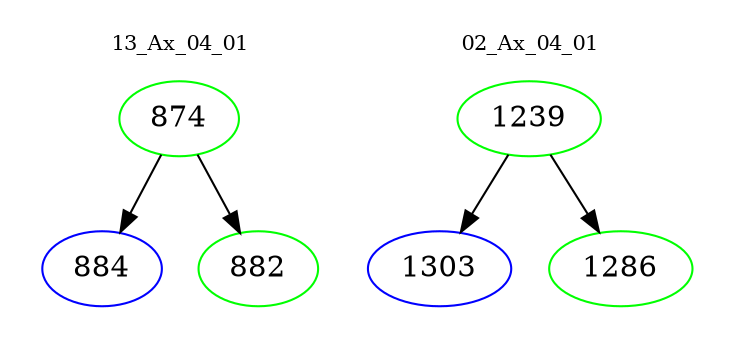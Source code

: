 digraph{
subgraph cluster_0 {
color = white
label = "13_Ax_04_01";
fontsize=10;
T0_874 [label="874", color="green"]
T0_874 -> T0_884 [color="black"]
T0_884 [label="884", color="blue"]
T0_874 -> T0_882 [color="black"]
T0_882 [label="882", color="green"]
}
subgraph cluster_1 {
color = white
label = "02_Ax_04_01";
fontsize=10;
T1_1239 [label="1239", color="green"]
T1_1239 -> T1_1303 [color="black"]
T1_1303 [label="1303", color="blue"]
T1_1239 -> T1_1286 [color="black"]
T1_1286 [label="1286", color="green"]
}
}
